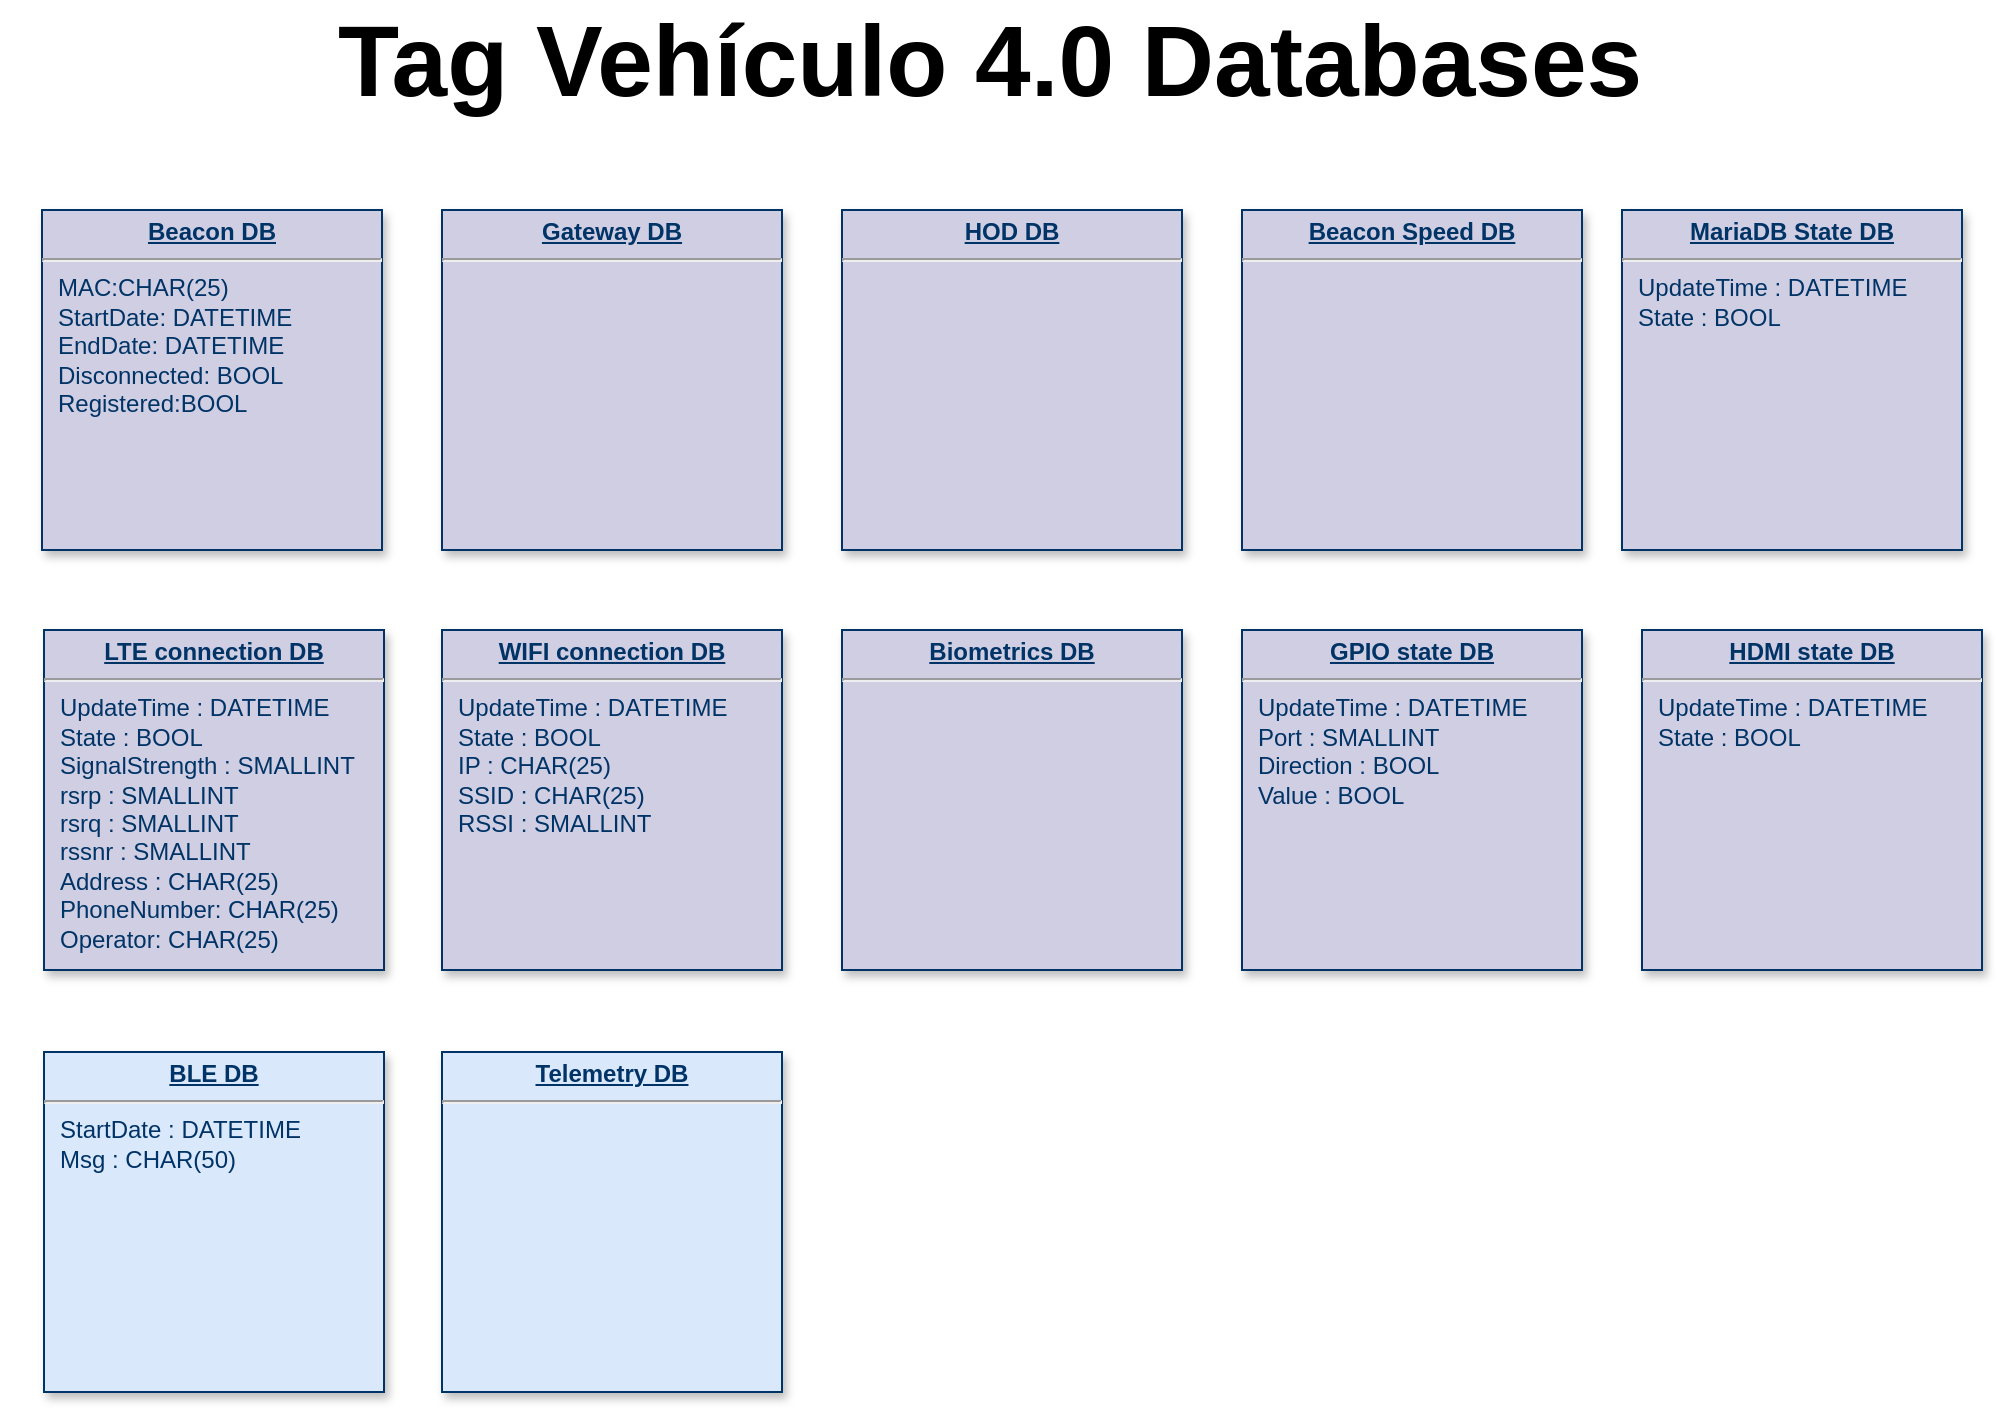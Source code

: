 <mxfile version="24.7.6">
  <diagram name="Page-1" id="efa7a0a1-bf9b-a30e-e6df-94a7791c09e9">
    <mxGraphModel dx="449" dy="773" grid="1" gridSize="10" guides="1" tooltips="1" connect="1" arrows="1" fold="1" page="1" pageScale="1" pageWidth="1169" pageHeight="827" background="none" math="0" shadow="0">
      <root>
        <mxCell id="0" />
        <mxCell id="1" parent="0" />
        <mxCell id="35" value="&lt;p style=&quot;margin: 0px; margin-top: 4px; text-align: center; text-decoration: underline;&quot;&gt;&lt;b&gt;BLE DB&lt;/b&gt;&lt;/p&gt;&lt;hr&gt;&lt;p style=&quot;margin: 0px; margin-left: 8px;&quot;&gt;StartDate : DATETIME&lt;/p&gt;&lt;p style=&quot;margin: 0px; margin-left: 8px;&quot;&gt;Msg : CHAR(50)&lt;/p&gt;" style="verticalAlign=top;align=left;overflow=fill;fontSize=12;fontFamily=Helvetica;html=1;strokeColor=#003366;shadow=1;fillColor=#DAE8FC;fontColor=#003366" parent="1" vertex="1">
          <mxGeometry x="1281" y="551" width="170" height="170" as="geometry" />
        </mxCell>
        <mxCell id="i4oSQRnACETnBW8MNj1o-115" value="&lt;p style=&quot;margin: 0px; margin-top: 4px; text-align: center; text-decoration: underline;&quot;&gt;&lt;b&gt;Beacon DB&lt;/b&gt;&lt;/p&gt;&lt;hr&gt;&lt;p style=&quot;margin: 0px; margin-left: 8px;&quot;&gt;MAC:CHAR(25)&lt;/p&gt;&lt;p style=&quot;margin: 0px; margin-left: 8px;&quot;&gt;StartDate: DATETIME&lt;/p&gt;&lt;p style=&quot;margin: 0px; margin-left: 8px;&quot;&gt;EndDate: DATETIME&lt;/p&gt;&lt;p style=&quot;margin: 0px; margin-left: 8px;&quot;&gt;Disconnected: BOOL&lt;/p&gt;&lt;p style=&quot;margin: 0px; margin-left: 8px;&quot;&gt;Registered:BOOL&lt;/p&gt;" style="verticalAlign=top;align=left;overflow=fill;fontSize=12;fontFamily=Helvetica;html=1;strokeColor=#003366;shadow=1;fillColor=#D0CEE2;fontColor=#003366" vertex="1" parent="1">
          <mxGeometry x="1280" y="130" width="170" height="170" as="geometry" />
        </mxCell>
        <mxCell id="i4oSQRnACETnBW8MNj1o-117" value="&lt;p style=&quot;margin: 0px; margin-top: 4px; text-align: center; text-decoration: underline;&quot;&gt;&lt;b&gt;Gateway DB&lt;/b&gt;&lt;/p&gt;&lt;hr&gt;&lt;p style=&quot;margin: 0px; margin-left: 8px;&quot;&gt;&lt;br&gt;&lt;/p&gt;" style="verticalAlign=top;align=left;overflow=fill;fontSize=12;fontFamily=Helvetica;html=1;strokeColor=#003366;shadow=1;fillColor=#D0CEE2;fontColor=#003366" vertex="1" parent="1">
          <mxGeometry x="1480" y="130" width="170" height="170" as="geometry" />
        </mxCell>
        <mxCell id="i4oSQRnACETnBW8MNj1o-118" value="&lt;p style=&quot;margin: 0px; margin-top: 4px; text-align: center; text-decoration: underline;&quot;&gt;&lt;b&gt;HOD DB&lt;/b&gt;&lt;/p&gt;&lt;hr&gt;&lt;p style=&quot;margin: 0px; margin-left: 8px;&quot;&gt;&lt;br&gt;&lt;/p&gt;" style="verticalAlign=top;align=left;overflow=fill;fontSize=12;fontFamily=Helvetica;html=1;strokeColor=#003366;shadow=1;fillColor=#D0CEE2;fontColor=#003366" vertex="1" parent="1">
          <mxGeometry x="1680" y="130" width="170" height="170" as="geometry" />
        </mxCell>
        <mxCell id="i4oSQRnACETnBW8MNj1o-119" value="&lt;p style=&quot;margin: 0px; margin-top: 4px; text-align: center; text-decoration: underline;&quot;&gt;&lt;b&gt;Beacon Speed DB&lt;/b&gt;&lt;/p&gt;&lt;hr&gt;&lt;p style=&quot;margin: 0px; margin-left: 8px;&quot;&gt;&lt;br&gt;&lt;/p&gt;" style="verticalAlign=top;align=left;overflow=fill;fontSize=12;fontFamily=Helvetica;html=1;strokeColor=#003366;shadow=1;fillColor=#D0CEE2;fontColor=#003366" vertex="1" parent="1">
          <mxGeometry x="1880" y="130" width="170" height="170" as="geometry" />
        </mxCell>
        <mxCell id="i4oSQRnACETnBW8MNj1o-122" value="&lt;p style=&quot;margin: 0px; margin-top: 4px; text-align: center; text-decoration: underline;&quot;&gt;&lt;b&gt;GPIO state DB&lt;/b&gt;&lt;/p&gt;&lt;hr&gt;&lt;p style=&quot;margin: 0px; margin-left: 8px;&quot;&gt;UpdateTime : DATETIME&lt;br&gt;&lt;/p&gt;&lt;p style=&quot;margin: 0px; margin-left: 8px;&quot;&gt;Port : SMALLINT&lt;/p&gt;&lt;p style=&quot;margin: 0px; margin-left: 8px;&quot;&gt;Direction : BOOL&lt;/p&gt;&lt;p style=&quot;margin: 0px; margin-left: 8px;&quot;&gt;Value : BOOL&lt;/p&gt;" style="verticalAlign=top;align=left;overflow=fill;fontSize=12;fontFamily=Helvetica;html=1;strokeColor=#003366;shadow=1;fillColor=#D0CEE2;fontColor=#003366" vertex="1" parent="1">
          <mxGeometry x="1880" y="340" width="170" height="170" as="geometry" />
        </mxCell>
        <mxCell id="i4oSQRnACETnBW8MNj1o-123" value="&lt;p style=&quot;margin: 0px; margin-top: 4px; text-align: center; text-decoration: underline;&quot;&gt;&lt;b&gt;HDMI state DB&lt;/b&gt;&lt;/p&gt;&lt;hr&gt;&lt;p style=&quot;margin: 0px 0px 0px 8px;&quot;&gt;UpdateTime : DATETIME&lt;/p&gt;&lt;p style=&quot;margin: 0px 0px 0px 8px;&quot;&gt;State : BOOL&lt;/p&gt;&lt;p style=&quot;margin: 0px 0px 0px 8px;&quot;&gt;&lt;br&gt;&lt;/p&gt;" style="verticalAlign=top;align=left;overflow=fill;fontSize=12;fontFamily=Helvetica;html=1;strokeColor=#003366;shadow=1;fillColor=#D0CEE2;fontColor=#003366" vertex="1" parent="1">
          <mxGeometry x="2080" y="340" width="170" height="170" as="geometry" />
        </mxCell>
        <mxCell id="i4oSQRnACETnBW8MNj1o-124" value="&lt;p style=&quot;margin: 0px; margin-top: 4px; text-align: center; text-decoration: underline;&quot;&gt;&lt;b&gt;Telemetry DB&lt;/b&gt;&lt;/p&gt;&lt;hr&gt;&lt;p style=&quot;margin: 0px; margin-left: 8px;&quot;&gt;&lt;br&gt;&lt;/p&gt;" style="verticalAlign=top;align=left;overflow=fill;fontSize=12;fontFamily=Helvetica;html=1;strokeColor=#003366;shadow=1;fillColor=#DAE8FC;fontColor=#003366" vertex="1" parent="1">
          <mxGeometry x="1480" y="551" width="170" height="170" as="geometry" />
        </mxCell>
        <mxCell id="i4oSQRnACETnBW8MNj1o-125" value="&lt;p style=&quot;margin: 0px; margin-top: 4px; text-align: center; text-decoration: underline;&quot;&gt;&lt;b&gt;LTE connection DB&lt;/b&gt;&lt;/p&gt;&lt;hr&gt;&lt;p style=&quot;margin: 0px; margin-left: 8px;&quot;&gt;UpdateTime : DATETIME&lt;br&gt;&lt;/p&gt;&lt;p style=&quot;margin: 0px; margin-left: 8px;&quot;&gt;State : BOOL&lt;/p&gt;&lt;p style=&quot;margin: 0px; margin-left: 8px;&quot;&gt;SignalStrength : SMALLINT&lt;/p&gt;&lt;p style=&quot;margin: 0px; margin-left: 8px;&quot;&gt;rsrp : SMALLINT&lt;/p&gt;&lt;p style=&quot;margin: 0px; margin-left: 8px;&quot;&gt;rsrq : SMALLINT&lt;/p&gt;&lt;p style=&quot;margin: 0px; margin-left: 8px;&quot;&gt;rssnr : SMALLINT&lt;/p&gt;&lt;p style=&quot;margin: 0px; margin-left: 8px;&quot;&gt;Address : CHAR(25)&amp;nbsp;&lt;/p&gt;&lt;p style=&quot;margin: 0px; margin-left: 8px;&quot;&gt;PhoneNumber: CHAR(25)&lt;/p&gt;&lt;p style=&quot;margin: 0px; margin-left: 8px;&quot;&gt;Operator: CHAR(25)&lt;/p&gt;" style="verticalAlign=top;align=left;overflow=fill;fontSize=12;fontFamily=Helvetica;html=1;strokeColor=#003366;shadow=1;fillColor=#D0CEE2;fontColor=#003366" vertex="1" parent="1">
          <mxGeometry x="1281" y="340" width="170" height="170" as="geometry" />
        </mxCell>
        <mxCell id="i4oSQRnACETnBW8MNj1o-126" value="&lt;p style=&quot;margin: 0px; margin-top: 4px; text-align: center; text-decoration: underline;&quot;&gt;&lt;b&gt;Biometrics DB&lt;/b&gt;&lt;/p&gt;&lt;hr&gt;&lt;p style=&quot;margin: 0px; margin-left: 8px;&quot;&gt;&lt;br&gt;&lt;/p&gt;" style="verticalAlign=top;align=left;overflow=fill;fontSize=12;fontFamily=Helvetica;html=1;strokeColor=#003366;shadow=1;fillColor=#D0CEE2;fontColor=#003366" vertex="1" parent="1">
          <mxGeometry x="1680" y="340" width="170" height="170" as="geometry" />
        </mxCell>
        <mxCell id="i4oSQRnACETnBW8MNj1o-127" value="&lt;p style=&quot;margin: 0px; margin-top: 4px; text-align: center; text-decoration: underline;&quot;&gt;&lt;b&gt;MariaDB State DB&lt;/b&gt;&lt;/p&gt;&lt;hr&gt;&lt;p style=&quot;margin: 0px 0px 0px 8px;&quot;&gt;UpdateTime : DATETIME&lt;/p&gt;&lt;p style=&quot;margin: 0px 0px 0px 8px;&quot;&gt;State : BOOL&lt;/p&gt;&lt;p style=&quot;margin: 0px 0px 0px 8px;&quot;&gt;&lt;br&gt;&lt;/p&gt;" style="verticalAlign=top;align=left;overflow=fill;fontSize=12;fontFamily=Helvetica;html=1;strokeColor=#003366;shadow=1;fillColor=#D0CEE2;fontColor=#003366" vertex="1" parent="1">
          <mxGeometry x="2070" y="130" width="170" height="170" as="geometry" />
        </mxCell>
        <mxCell id="i4oSQRnACETnBW8MNj1o-128" value="&lt;p style=&quot;margin: 0px; margin-top: 4px; text-align: center; text-decoration: underline;&quot;&gt;&lt;b&gt;WIFI connection DB&lt;/b&gt;&lt;/p&gt;&lt;hr&gt;&lt;p style=&quot;margin: 0px; margin-left: 8px;&quot;&gt;UpdateTime : DATETIME&lt;/p&gt;&lt;p style=&quot;margin: 0px; margin-left: 8px;&quot;&gt;State : BOOL&lt;/p&gt;&lt;p style=&quot;margin: 0px; margin-left: 8px;&quot;&gt;IP :&amp;nbsp;&lt;span style=&quot;background-color: initial;&quot;&gt;CHAR(25)&lt;/span&gt;&lt;/p&gt;&lt;p style=&quot;margin: 0px; margin-left: 8px;&quot;&gt;SSID : CHAR(25)&lt;/p&gt;&lt;p style=&quot;margin: 0px; margin-left: 8px;&quot;&gt;RSSI : SMALLINT&lt;/p&gt;&lt;p style=&quot;margin: 0px; margin-left: 8px;&quot;&gt;&lt;br&gt;&lt;/p&gt;" style="verticalAlign=top;align=left;overflow=fill;fontSize=12;fontFamily=Helvetica;html=1;strokeColor=#003366;shadow=1;fillColor=#D0CEE2;fontColor=#003366" vertex="1" parent="1">
          <mxGeometry x="1480" y="340" width="170" height="170" as="geometry" />
        </mxCell>
        <mxCell id="i4oSQRnACETnBW8MNj1o-130" value="Tag Vehículo 4.0 Databases" style="text;html=1;align=center;verticalAlign=middle;whiteSpace=wrap;rounded=0;fontSize=50;fontStyle=1" vertex="1" parent="1">
          <mxGeometry x="1259" y="30" width="990" height="50" as="geometry" />
        </mxCell>
      </root>
    </mxGraphModel>
  </diagram>
</mxfile>
